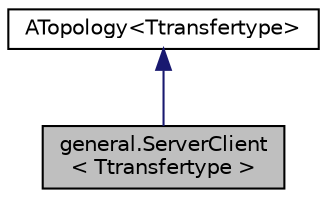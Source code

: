 digraph "general.ServerClient&lt; Ttransfertype &gt;"
{
  edge [fontname="Helvetica",fontsize="10",labelfontname="Helvetica",labelfontsize="10"];
  node [fontname="Helvetica",fontsize="10",shape=record];
  Node1 [label="general.ServerClient\l\< Ttransfertype \>",height=0.2,width=0.4,color="black", fillcolor="grey75", style="filled" fontcolor="black"];
  Node2 -> Node1 [dir="back",color="midnightblue",fontsize="10",style="solid",fontname="Helvetica"];
  Node2 [label="ATopology\<Ttransfertype\>",height=0.2,width=0.4,color="black", fillcolor="white", style="filled",URL="$classgeneral_1_1_a_topology_3_01_ttransfertype_01_4.html"];
}
